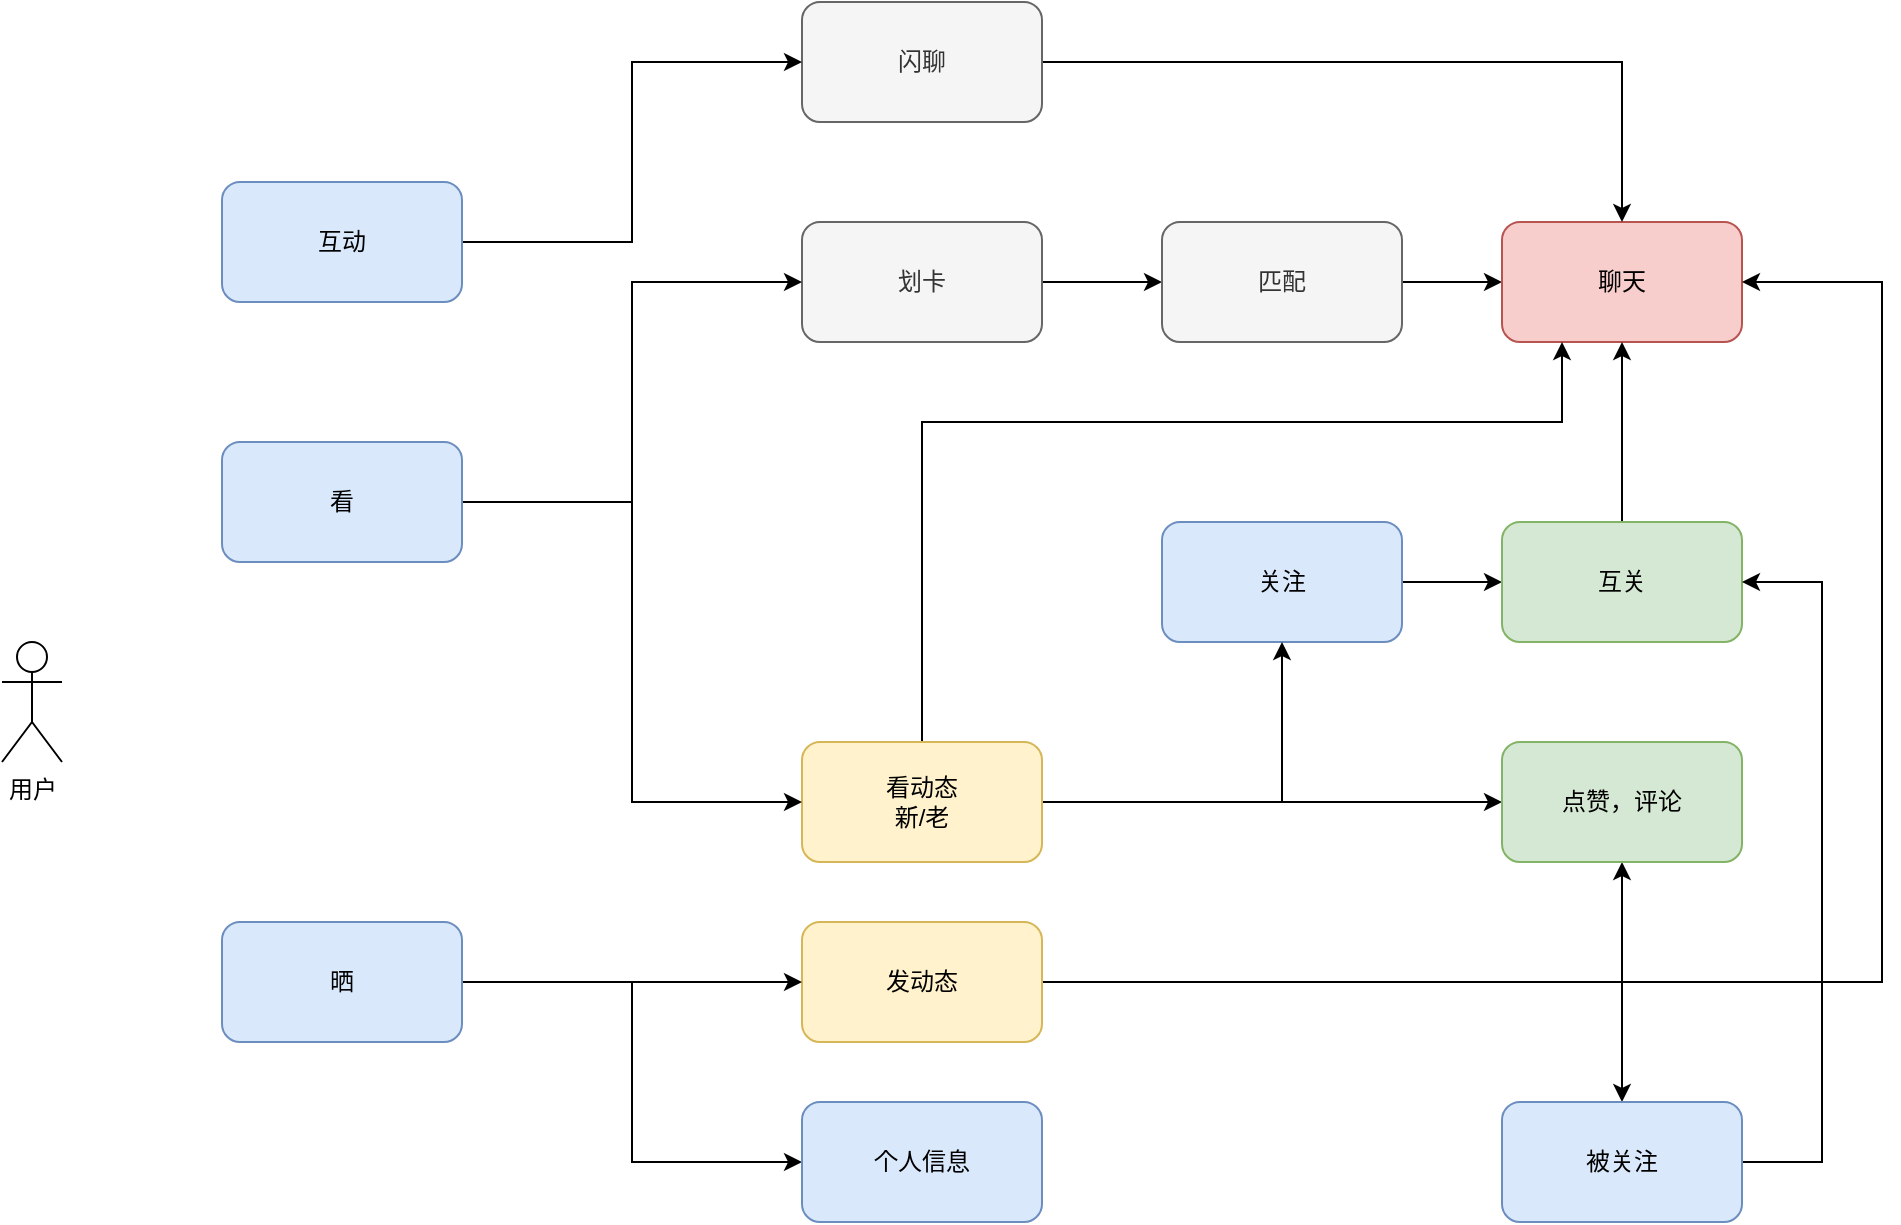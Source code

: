 <mxfile version="13.1.3" type="github">
  <diagram id="5Cw2nQxGaLWoQe9xd4y4" name="Page-1">
    <mxGraphModel dx="1733" dy="1759" grid="1" gridSize="10" guides="1" tooltips="1" connect="1" arrows="1" fold="1" page="1" pageScale="1" pageWidth="827" pageHeight="1169" math="0" shadow="0">
      <root>
        <mxCell id="0" />
        <mxCell id="1" parent="0" />
        <mxCell id="V2vGOV_dG1tEtstJIE-F-3" style="edgeStyle=orthogonalEdgeStyle;rounded=0;orthogonalLoop=1;jettySize=auto;html=1;" edge="1" parent="1" source="V2vGOV_dG1tEtstJIE-F-1" target="V2vGOV_dG1tEtstJIE-F-2">
          <mxGeometry relative="1" as="geometry" />
        </mxCell>
        <mxCell id="V2vGOV_dG1tEtstJIE-F-1" value="划卡" style="rounded=1;whiteSpace=wrap;html=1;fillColor=#f5f5f5;strokeColor=#666666;fontColor=#333333;" vertex="1" parent="1">
          <mxGeometry x="240" y="60" width="120" height="60" as="geometry" />
        </mxCell>
        <mxCell id="V2vGOV_dG1tEtstJIE-F-4" style="edgeStyle=orthogonalEdgeStyle;rounded=0;orthogonalLoop=1;jettySize=auto;html=1;" edge="1" parent="1" source="V2vGOV_dG1tEtstJIE-F-2">
          <mxGeometry relative="1" as="geometry">
            <mxPoint x="590" y="90" as="targetPoint" />
          </mxGeometry>
        </mxCell>
        <mxCell id="V2vGOV_dG1tEtstJIE-F-2" value="匹配" style="rounded=1;whiteSpace=wrap;html=1;fillColor=#f5f5f5;strokeColor=#666666;fontColor=#333333;" vertex="1" parent="1">
          <mxGeometry x="420" y="60" width="120" height="60" as="geometry" />
        </mxCell>
        <mxCell id="V2vGOV_dG1tEtstJIE-F-5" value="聊天" style="rounded=1;whiteSpace=wrap;html=1;fillColor=#f8cecc;strokeColor=#b85450;" vertex="1" parent="1">
          <mxGeometry x="590" y="60" width="120" height="60" as="geometry" />
        </mxCell>
        <mxCell id="V2vGOV_dG1tEtstJIE-F-9" style="edgeStyle=orthogonalEdgeStyle;rounded=0;orthogonalLoop=1;jettySize=auto;html=1;entryX=0;entryY=0.5;entryDx=0;entryDy=0;" edge="1" parent="1" source="V2vGOV_dG1tEtstJIE-F-6" target="V2vGOV_dG1tEtstJIE-F-7">
          <mxGeometry relative="1" as="geometry" />
        </mxCell>
        <mxCell id="V2vGOV_dG1tEtstJIE-F-6" value="关注" style="rounded=1;whiteSpace=wrap;html=1;fillColor=#dae8fc;strokeColor=#6c8ebf;" vertex="1" parent="1">
          <mxGeometry x="420" y="210" width="120" height="60" as="geometry" />
        </mxCell>
        <mxCell id="V2vGOV_dG1tEtstJIE-F-8" style="edgeStyle=orthogonalEdgeStyle;rounded=0;orthogonalLoop=1;jettySize=auto;html=1;" edge="1" parent="1" source="V2vGOV_dG1tEtstJIE-F-7" target="V2vGOV_dG1tEtstJIE-F-5">
          <mxGeometry relative="1" as="geometry" />
        </mxCell>
        <mxCell id="V2vGOV_dG1tEtstJIE-F-7" value="互关" style="rounded=1;whiteSpace=wrap;html=1;fillColor=#d5e8d4;strokeColor=#82b366;" vertex="1" parent="1">
          <mxGeometry x="590" y="210" width="120" height="60" as="geometry" />
        </mxCell>
        <mxCell id="V2vGOV_dG1tEtstJIE-F-10" value="用户" style="shape=umlActor;verticalLabelPosition=bottom;labelBackgroundColor=#ffffff;verticalAlign=top;html=1;outlineConnect=0;" vertex="1" parent="1">
          <mxGeometry x="-160" y="270" width="30" height="60" as="geometry" />
        </mxCell>
        <mxCell id="V2vGOV_dG1tEtstJIE-F-21" style="edgeStyle=orthogonalEdgeStyle;rounded=0;orthogonalLoop=1;jettySize=auto;html=1;entryX=0.5;entryY=1;entryDx=0;entryDy=0;" edge="1" parent="1" source="V2vGOV_dG1tEtstJIE-F-14" target="V2vGOV_dG1tEtstJIE-F-18">
          <mxGeometry relative="1" as="geometry">
            <Array as="points">
              <mxPoint x="650" y="440" />
            </Array>
          </mxGeometry>
        </mxCell>
        <mxCell id="V2vGOV_dG1tEtstJIE-F-39" style="edgeStyle=orthogonalEdgeStyle;rounded=0;orthogonalLoop=1;jettySize=auto;html=1;" edge="1" parent="1" source="V2vGOV_dG1tEtstJIE-F-14" target="V2vGOV_dG1tEtstJIE-F-38">
          <mxGeometry relative="1" as="geometry" />
        </mxCell>
        <mxCell id="V2vGOV_dG1tEtstJIE-F-42" style="edgeStyle=orthogonalEdgeStyle;rounded=0;orthogonalLoop=1;jettySize=auto;html=1;entryX=1;entryY=0.5;entryDx=0;entryDy=0;" edge="1" parent="1" source="V2vGOV_dG1tEtstJIE-F-14" target="V2vGOV_dG1tEtstJIE-F-5">
          <mxGeometry relative="1" as="geometry">
            <Array as="points">
              <mxPoint x="780" y="440" />
              <mxPoint x="780" y="90" />
            </Array>
          </mxGeometry>
        </mxCell>
        <mxCell id="V2vGOV_dG1tEtstJIE-F-14" value="发动态" style="rounded=1;whiteSpace=wrap;html=1;fillColor=#fff2cc;strokeColor=#d6b656;" vertex="1" parent="1">
          <mxGeometry x="240" y="410" width="120" height="60" as="geometry" />
        </mxCell>
        <mxCell id="V2vGOV_dG1tEtstJIE-F-19" style="edgeStyle=orthogonalEdgeStyle;rounded=0;orthogonalLoop=1;jettySize=auto;html=1;entryX=0;entryY=0.5;entryDx=0;entryDy=0;" edge="1" parent="1" source="V2vGOV_dG1tEtstJIE-F-15" target="V2vGOV_dG1tEtstJIE-F-18">
          <mxGeometry relative="1" as="geometry" />
        </mxCell>
        <mxCell id="V2vGOV_dG1tEtstJIE-F-20" style="edgeStyle=orthogonalEdgeStyle;rounded=0;orthogonalLoop=1;jettySize=auto;html=1;entryX=0.5;entryY=1;entryDx=0;entryDy=0;" edge="1" parent="1" source="V2vGOV_dG1tEtstJIE-F-15" target="V2vGOV_dG1tEtstJIE-F-6">
          <mxGeometry relative="1" as="geometry" />
        </mxCell>
        <mxCell id="V2vGOV_dG1tEtstJIE-F-41" style="edgeStyle=orthogonalEdgeStyle;rounded=0;orthogonalLoop=1;jettySize=auto;html=1;entryX=0.25;entryY=1;entryDx=0;entryDy=0;" edge="1" parent="1" source="V2vGOV_dG1tEtstJIE-F-15" target="V2vGOV_dG1tEtstJIE-F-5">
          <mxGeometry relative="1" as="geometry">
            <Array as="points">
              <mxPoint x="300" y="160" />
              <mxPoint x="620" y="160" />
            </Array>
          </mxGeometry>
        </mxCell>
        <mxCell id="V2vGOV_dG1tEtstJIE-F-15" value="看动态&lt;br&gt;新/老" style="rounded=1;whiteSpace=wrap;html=1;fillColor=#fff2cc;strokeColor=#d6b656;" vertex="1" parent="1">
          <mxGeometry x="240" y="320" width="120" height="60" as="geometry" />
        </mxCell>
        <mxCell id="V2vGOV_dG1tEtstJIE-F-18" value="点赞，评论" style="rounded=1;whiteSpace=wrap;html=1;fillColor=#d5e8d4;strokeColor=#82b366;" vertex="1" parent="1">
          <mxGeometry x="590" y="320" width="120" height="60" as="geometry" />
        </mxCell>
        <mxCell id="V2vGOV_dG1tEtstJIE-F-24" style="edgeStyle=orthogonalEdgeStyle;rounded=0;orthogonalLoop=1;jettySize=auto;html=1;entryX=0.5;entryY=0;entryDx=0;entryDy=0;" edge="1" parent="1" source="V2vGOV_dG1tEtstJIE-F-22" target="V2vGOV_dG1tEtstJIE-F-5">
          <mxGeometry relative="1" as="geometry" />
        </mxCell>
        <mxCell id="V2vGOV_dG1tEtstJIE-F-22" value="闪聊" style="rounded=1;whiteSpace=wrap;html=1;fillColor=#f5f5f5;strokeColor=#666666;fontColor=#333333;" vertex="1" parent="1">
          <mxGeometry x="240" y="-50" width="120" height="60" as="geometry" />
        </mxCell>
        <mxCell id="V2vGOV_dG1tEtstJIE-F-35" style="edgeStyle=orthogonalEdgeStyle;rounded=0;orthogonalLoop=1;jettySize=auto;html=1;entryX=0;entryY=0.5;entryDx=0;entryDy=0;" edge="1" parent="1" source="V2vGOV_dG1tEtstJIE-F-25" target="V2vGOV_dG1tEtstJIE-F-22">
          <mxGeometry relative="1" as="geometry" />
        </mxCell>
        <mxCell id="V2vGOV_dG1tEtstJIE-F-25" value="互动" style="rounded=1;whiteSpace=wrap;html=1;fillColor=#dae8fc;strokeColor=#6c8ebf;" vertex="1" parent="1">
          <mxGeometry x="-50" y="40" width="120" height="60" as="geometry" />
        </mxCell>
        <mxCell id="V2vGOV_dG1tEtstJIE-F-30" style="edgeStyle=orthogonalEdgeStyle;rounded=0;orthogonalLoop=1;jettySize=auto;html=1;entryX=0;entryY=0.5;entryDx=0;entryDy=0;" edge="1" parent="1" source="V2vGOV_dG1tEtstJIE-F-26" target="V2vGOV_dG1tEtstJIE-F-29">
          <mxGeometry relative="1" as="geometry" />
        </mxCell>
        <mxCell id="V2vGOV_dG1tEtstJIE-F-31" style="edgeStyle=orthogonalEdgeStyle;rounded=0;orthogonalLoop=1;jettySize=auto;html=1;entryX=0;entryY=0.5;entryDx=0;entryDy=0;" edge="1" parent="1" source="V2vGOV_dG1tEtstJIE-F-26" target="V2vGOV_dG1tEtstJIE-F-14">
          <mxGeometry relative="1" as="geometry" />
        </mxCell>
        <mxCell id="V2vGOV_dG1tEtstJIE-F-26" value="晒" style="rounded=1;whiteSpace=wrap;html=1;fillColor=#dae8fc;strokeColor=#6c8ebf;" vertex="1" parent="1">
          <mxGeometry x="-50" y="410" width="120" height="60" as="geometry" />
        </mxCell>
        <mxCell id="V2vGOV_dG1tEtstJIE-F-33" style="edgeStyle=orthogonalEdgeStyle;rounded=0;orthogonalLoop=1;jettySize=auto;html=1;entryX=0;entryY=0.5;entryDx=0;entryDy=0;" edge="1" parent="1" source="V2vGOV_dG1tEtstJIE-F-27" target="V2vGOV_dG1tEtstJIE-F-1">
          <mxGeometry relative="1" as="geometry" />
        </mxCell>
        <mxCell id="V2vGOV_dG1tEtstJIE-F-34" style="edgeStyle=orthogonalEdgeStyle;rounded=0;orthogonalLoop=1;jettySize=auto;html=1;entryX=0;entryY=0.5;entryDx=0;entryDy=0;" edge="1" parent="1" source="V2vGOV_dG1tEtstJIE-F-27" target="V2vGOV_dG1tEtstJIE-F-15">
          <mxGeometry relative="1" as="geometry" />
        </mxCell>
        <mxCell id="V2vGOV_dG1tEtstJIE-F-27" value="看" style="rounded=1;whiteSpace=wrap;html=1;fillColor=#dae8fc;strokeColor=#6c8ebf;" vertex="1" parent="1">
          <mxGeometry x="-50" y="170" width="120" height="60" as="geometry" />
        </mxCell>
        <mxCell id="V2vGOV_dG1tEtstJIE-F-29" value="个人信息" style="rounded=1;whiteSpace=wrap;html=1;fillColor=#dae8fc;strokeColor=#6c8ebf;" vertex="1" parent="1">
          <mxGeometry x="240" y="500" width="120" height="60" as="geometry" />
        </mxCell>
        <mxCell id="V2vGOV_dG1tEtstJIE-F-40" style="edgeStyle=orthogonalEdgeStyle;rounded=0;orthogonalLoop=1;jettySize=auto;html=1;entryX=1;entryY=0.5;entryDx=0;entryDy=0;" edge="1" parent="1" source="V2vGOV_dG1tEtstJIE-F-38" target="V2vGOV_dG1tEtstJIE-F-7">
          <mxGeometry relative="1" as="geometry">
            <Array as="points">
              <mxPoint x="750" y="530" />
              <mxPoint x="750" y="240" />
            </Array>
          </mxGeometry>
        </mxCell>
        <mxCell id="V2vGOV_dG1tEtstJIE-F-38" value="被关注" style="rounded=1;whiteSpace=wrap;html=1;fillColor=#dae8fc;strokeColor=#6c8ebf;" vertex="1" parent="1">
          <mxGeometry x="590" y="500" width="120" height="60" as="geometry" />
        </mxCell>
      </root>
    </mxGraphModel>
  </diagram>
</mxfile>

